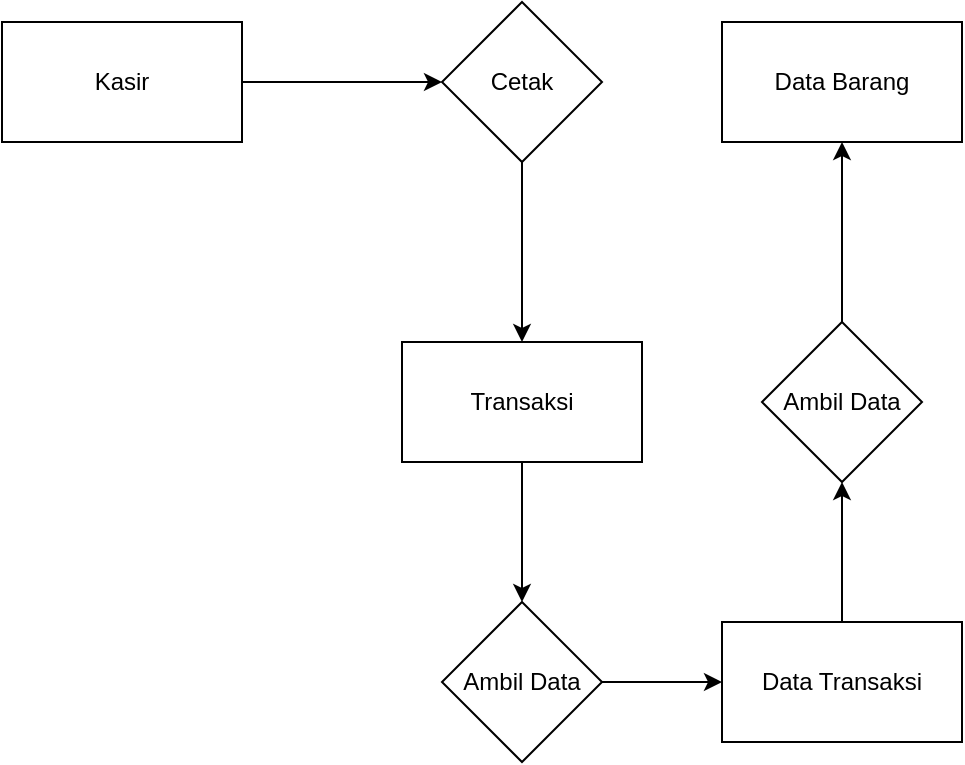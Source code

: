 <mxfile version="15.5.0" type="github"><diagram id="wTLQ7tdB1s1KmeM_ki-9" name="Page-1"><mxGraphModel dx="1054" dy="624" grid="1" gridSize="10" guides="1" tooltips="1" connect="1" arrows="1" fold="1" page="1" pageScale="1" pageWidth="850" pageHeight="1100" math="0" shadow="0"><root><mxCell id="0"/><mxCell id="1" parent="0"/><mxCell id="UO8B3C7fJKfZKGYGZvWw-7" value="" style="edgeStyle=orthogonalEdgeStyle;rounded=0;orthogonalLoop=1;jettySize=auto;html=1;" edge="1" parent="1" source="UO8B3C7fJKfZKGYGZvWw-1" target="UO8B3C7fJKfZKGYGZvWw-6"><mxGeometry relative="1" as="geometry"/></mxCell><mxCell id="UO8B3C7fJKfZKGYGZvWw-1" value="Kasir" style="rounded=0;whiteSpace=wrap;html=1;" vertex="1" parent="1"><mxGeometry x="40" y="80" width="120" height="60" as="geometry"/></mxCell><mxCell id="UO8B3C7fJKfZKGYGZvWw-9" value="" style="edgeStyle=orthogonalEdgeStyle;rounded=0;orthogonalLoop=1;jettySize=auto;html=1;" edge="1" parent="1" source="UO8B3C7fJKfZKGYGZvWw-6" target="UO8B3C7fJKfZKGYGZvWw-8"><mxGeometry relative="1" as="geometry"/></mxCell><mxCell id="UO8B3C7fJKfZKGYGZvWw-6" value="Cetak" style="rhombus;whiteSpace=wrap;html=1;rounded=0;" vertex="1" parent="1"><mxGeometry x="260" y="70" width="80" height="80" as="geometry"/></mxCell><mxCell id="UO8B3C7fJKfZKGYGZvWw-11" value="" style="edgeStyle=orthogonalEdgeStyle;rounded=0;orthogonalLoop=1;jettySize=auto;html=1;" edge="1" parent="1" source="UO8B3C7fJKfZKGYGZvWw-8" target="UO8B3C7fJKfZKGYGZvWw-10"><mxGeometry relative="1" as="geometry"/></mxCell><mxCell id="UO8B3C7fJKfZKGYGZvWw-8" value="Transaksi" style="whiteSpace=wrap;html=1;rounded=0;" vertex="1" parent="1"><mxGeometry x="240" y="240" width="120" height="60" as="geometry"/></mxCell><mxCell id="UO8B3C7fJKfZKGYGZvWw-13" value="" style="edgeStyle=orthogonalEdgeStyle;rounded=0;orthogonalLoop=1;jettySize=auto;html=1;" edge="1" parent="1" source="UO8B3C7fJKfZKGYGZvWw-10" target="UO8B3C7fJKfZKGYGZvWw-12"><mxGeometry relative="1" as="geometry"/></mxCell><mxCell id="UO8B3C7fJKfZKGYGZvWw-10" value="Ambil Data&lt;br&gt;" style="rhombus;whiteSpace=wrap;html=1;rounded=0;" vertex="1" parent="1"><mxGeometry x="260" y="370" width="80" height="80" as="geometry"/></mxCell><mxCell id="UO8B3C7fJKfZKGYGZvWw-17" value="" style="edgeStyle=orthogonalEdgeStyle;rounded=0;orthogonalLoop=1;jettySize=auto;html=1;" edge="1" parent="1" source="UO8B3C7fJKfZKGYGZvWw-12" target="UO8B3C7fJKfZKGYGZvWw-16"><mxGeometry relative="1" as="geometry"/></mxCell><mxCell id="UO8B3C7fJKfZKGYGZvWw-12" value="Data Transaksi" style="whiteSpace=wrap;html=1;rounded=0;" vertex="1" parent="1"><mxGeometry x="400" y="380" width="120" height="60" as="geometry"/></mxCell><mxCell id="UO8B3C7fJKfZKGYGZvWw-19" value="" style="edgeStyle=orthogonalEdgeStyle;rounded=0;orthogonalLoop=1;jettySize=auto;html=1;" edge="1" parent="1" source="UO8B3C7fJKfZKGYGZvWw-16" target="UO8B3C7fJKfZKGYGZvWw-18"><mxGeometry relative="1" as="geometry"/></mxCell><mxCell id="UO8B3C7fJKfZKGYGZvWw-16" value="Ambil Data" style="rhombus;whiteSpace=wrap;html=1;rounded=0;" vertex="1" parent="1"><mxGeometry x="420" y="230" width="80" height="80" as="geometry"/></mxCell><mxCell id="UO8B3C7fJKfZKGYGZvWw-18" value="Data Barang&lt;br&gt;" style="whiteSpace=wrap;html=1;rounded=0;" vertex="1" parent="1"><mxGeometry x="400" y="80" width="120" height="60" as="geometry"/></mxCell></root></mxGraphModel></diagram></mxfile>